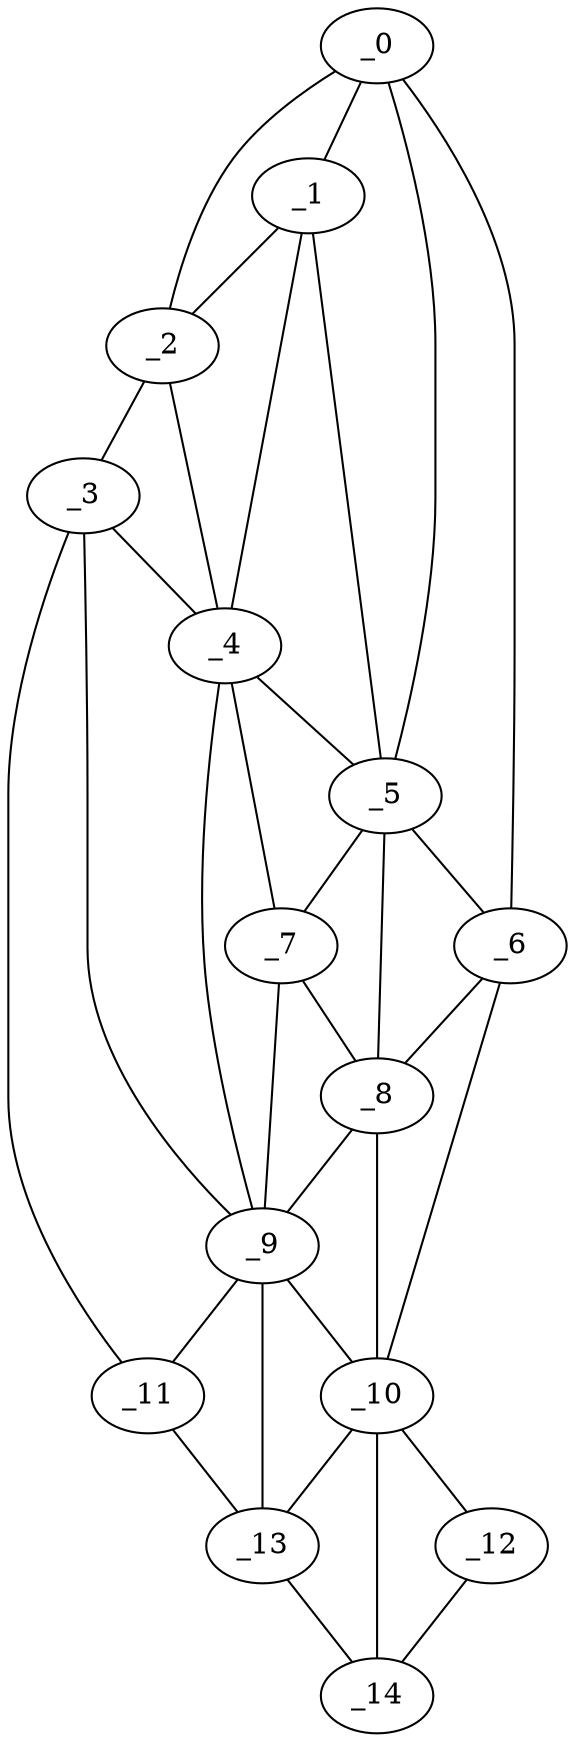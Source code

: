 graph "obj10__160.gxl" {
	_0	 [x=6,
		y=47];
	_1	 [x=15,
		y=55];
	_0 -- _1	 [valence=2];
	_2	 [x=15,
		y=63];
	_0 -- _2	 [valence=1];
	_5	 [x=29,
		y=40];
	_0 -- _5	 [valence=2];
	_6	 [x=31,
		y=30];
	_0 -- _6	 [valence=1];
	_1 -- _2	 [valence=1];
	_4	 [x=26,
		y=55];
	_1 -- _4	 [valence=2];
	_1 -- _5	 [valence=1];
	_3	 [x=25,
		y=69];
	_2 -- _3	 [valence=1];
	_2 -- _4	 [valence=2];
	_3 -- _4	 [valence=1];
	_9	 [x=40,
		y=63];
	_3 -- _9	 [valence=2];
	_11	 [x=111,
		y=98];
	_3 -- _11	 [valence=1];
	_4 -- _5	 [valence=2];
	_7	 [x=32,
		y=48];
	_4 -- _7	 [valence=2];
	_4 -- _9	 [valence=1];
	_5 -- _6	 [valence=2];
	_5 -- _7	 [valence=2];
	_8	 [x=40,
		y=47];
	_5 -- _8	 [valence=1];
	_6 -- _8	 [valence=2];
	_10	 [x=76,
		y=22];
	_6 -- _10	 [valence=1];
	_7 -- _8	 [valence=2];
	_7 -- _9	 [valence=2];
	_8 -- _9	 [valence=2];
	_8 -- _10	 [valence=2];
	_9 -- _10	 [valence=2];
	_9 -- _11	 [valence=2];
	_13	 [x=125,
		y=61];
	_9 -- _13	 [valence=2];
	_12	 [x=125,
		y=31];
	_10 -- _12	 [valence=1];
	_10 -- _13	 [valence=1];
	_14	 [x=126,
		y=40];
	_10 -- _14	 [valence=2];
	_11 -- _13	 [valence=1];
	_12 -- _14	 [valence=1];
	_13 -- _14	 [valence=1];
}
